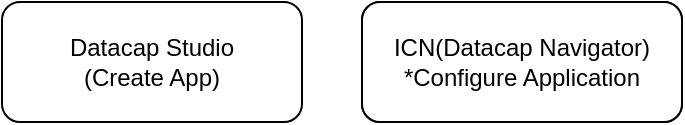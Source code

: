 <mxfile version="21.6.2" type="github">
  <diagram name="Page-1" id="zf5AZORcXDYjho-Rdyb4">
    <mxGraphModel dx="1372" dy="739" grid="1" gridSize="10" guides="1" tooltips="1" connect="1" arrows="1" fold="1" page="1" pageScale="1" pageWidth="850" pageHeight="1100" math="0" shadow="0">
      <root>
        <mxCell id="0" />
        <mxCell id="1" parent="0" />
        <mxCell id="4z83yg8GvwpwiIHcIQgr-1" value="Datacap Studio&lt;br&gt;(Create App)" style="rounded=1;whiteSpace=wrap;html=1;" vertex="1" parent="1">
          <mxGeometry x="20" y="120" width="150" height="60" as="geometry" />
        </mxCell>
        <mxCell id="4z83yg8GvwpwiIHcIQgr-2" value="ICN(Datacap Navigator)&lt;br&gt;*Configure Application" style="rounded=1;whiteSpace=wrap;html=1;" vertex="1" parent="1">
          <mxGeometry x="200" y="120" width="160" height="60" as="geometry" />
        </mxCell>
        <mxCell id="4z83yg8GvwpwiIHcIQgr-3" value="ICN(Datacap Navigator)&lt;br&gt;*Configure Application" style="rounded=1;whiteSpace=wrap;html=1;" vertex="1" parent="1">
          <mxGeometry x="200" y="120" width="160" height="60" as="geometry" />
        </mxCell>
      </root>
    </mxGraphModel>
  </diagram>
</mxfile>
